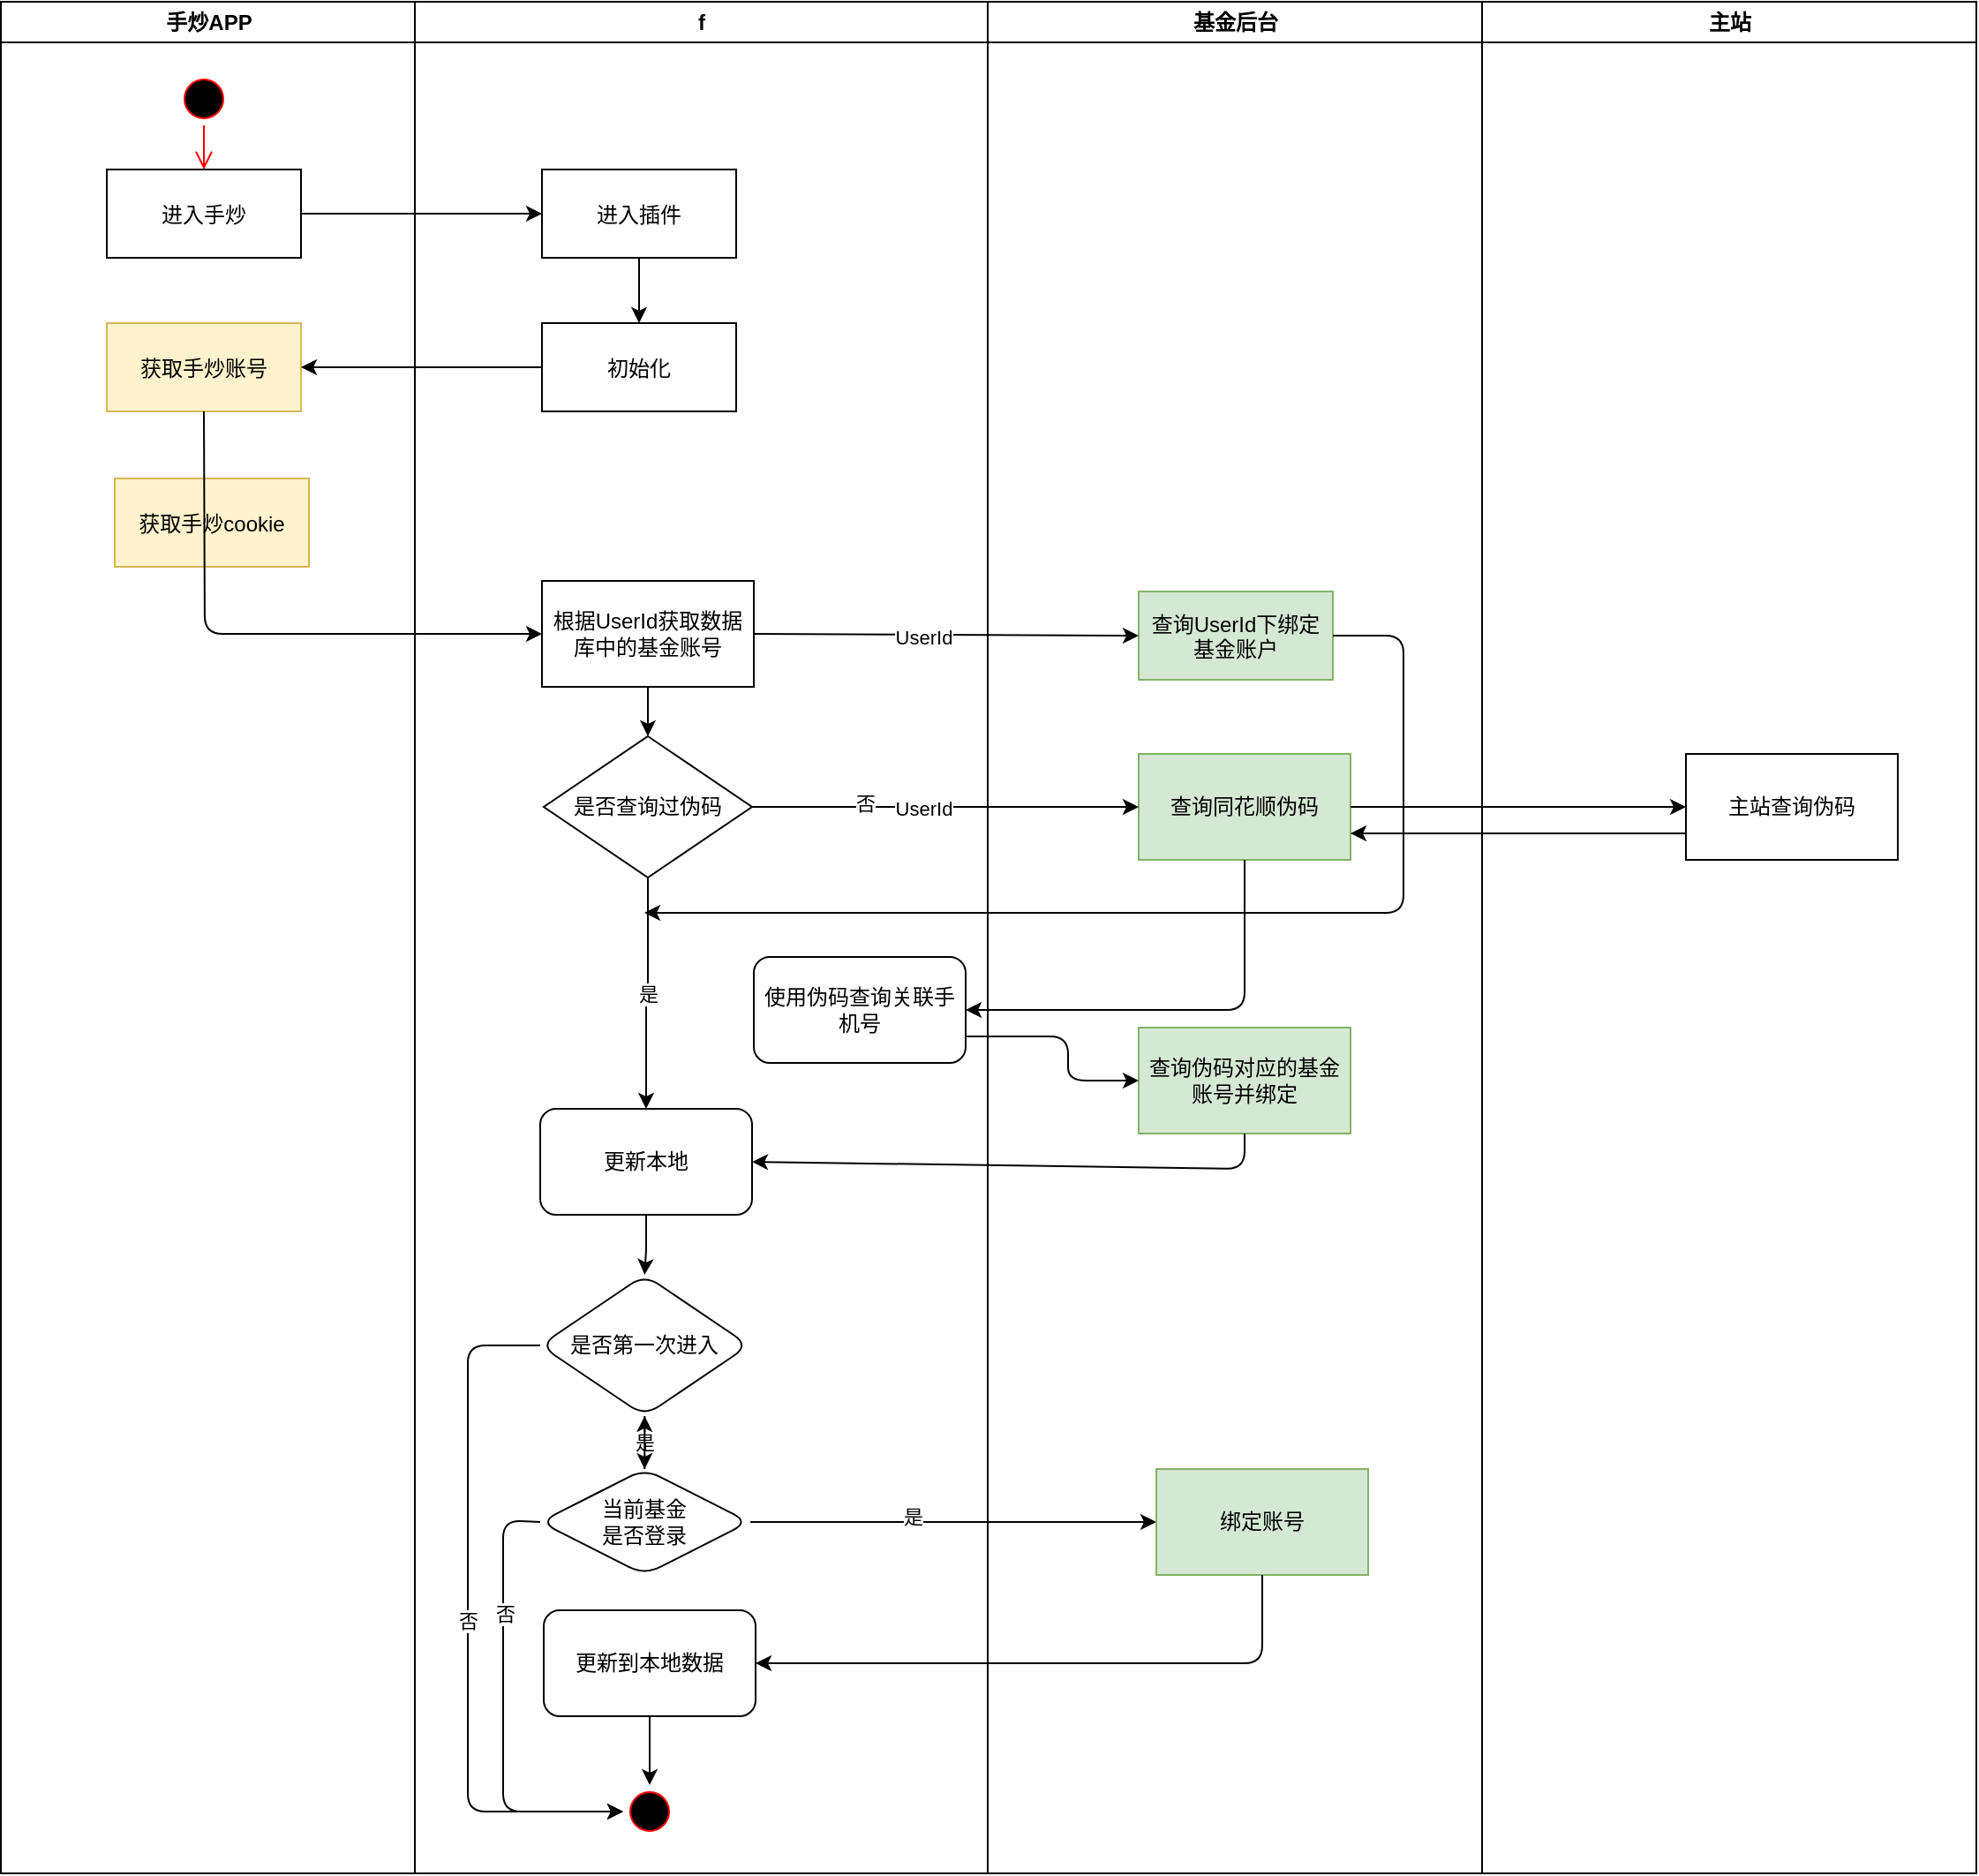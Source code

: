 <mxfile version="14.9.9" type="github">
  <diagram name="Page-1" id="e7e014a7-5840-1c2e-5031-d8a46d1fe8dd">
    <mxGraphModel dx="2842" dy="944" grid="1" gridSize="10" guides="1" tooltips="1" connect="1" arrows="1" fold="1" page="1" pageScale="1" pageWidth="1169" pageHeight="826" background="none" math="0" shadow="0">
      <root>
        <mxCell id="0" />
        <mxCell id="1" parent="0" />
        <mxCell id="2" value="f" style="swimlane;whiteSpace=wrap" parent="1" vertex="1">
          <mxGeometry x="120" y="20" width="324.5" height="1060" as="geometry" />
        </mxCell>
        <mxCell id="Wns041IuqCWwAr4T5Os7-53" value="" style="edgeStyle=orthogonalEdgeStyle;rounded=0;orthogonalLoop=1;jettySize=auto;html=1;" edge="1" parent="2" source="7" target="8">
          <mxGeometry relative="1" as="geometry" />
        </mxCell>
        <mxCell id="7" value="进入插件" style="" parent="2" vertex="1">
          <mxGeometry x="72" y="95" width="110" height="50" as="geometry" />
        </mxCell>
        <mxCell id="8" value="初始化" style="" parent="2" vertex="1">
          <mxGeometry x="72" y="182" width="110" height="50" as="geometry" />
        </mxCell>
        <mxCell id="Wns041IuqCWwAr4T5Os7-78" value="" style="edgeStyle=orthogonalEdgeStyle;rounded=0;orthogonalLoop=1;jettySize=auto;html=1;" edge="1" parent="2" source="Wns041IuqCWwAr4T5Os7-67" target="Wns041IuqCWwAr4T5Os7-77">
          <mxGeometry relative="1" as="geometry" />
        </mxCell>
        <mxCell id="Wns041IuqCWwAr4T5Os7-67" value="根据UserId获取数据库中的基金账号" style="whiteSpace=wrap;html=1;" vertex="1" parent="2">
          <mxGeometry x="72" y="328" width="120" height="60" as="geometry" />
        </mxCell>
        <mxCell id="Wns041IuqCWwAr4T5Os7-86" value="是" style="edgeStyle=orthogonalEdgeStyle;rounded=0;orthogonalLoop=1;jettySize=auto;html=1;entryX=0.5;entryY=0;entryDx=0;entryDy=0;" edge="1" parent="2" source="Wns041IuqCWwAr4T5Os7-77" target="Wns041IuqCWwAr4T5Os7-99">
          <mxGeometry relative="1" as="geometry">
            <mxPoint x="132" y="591" as="targetPoint" />
          </mxGeometry>
        </mxCell>
        <mxCell id="Wns041IuqCWwAr4T5Os7-77" value="是否查询过伪码" style="rhombus;whiteSpace=wrap;html=1;" vertex="1" parent="2">
          <mxGeometry x="73" y="416" width="118" height="80" as="geometry" />
        </mxCell>
        <mxCell id="Wns041IuqCWwAr4T5Os7-94" value="使用伪码查询关联手机号" style="rounded=1;whiteSpace=wrap;html=1;" vertex="1" parent="2">
          <mxGeometry x="192" y="541" width="120" height="60" as="geometry" />
        </mxCell>
        <mxCell id="Wns041IuqCWwAr4T5Os7-104" value="" style="edgeStyle=orthogonalEdgeStyle;rounded=0;orthogonalLoop=1;jettySize=auto;html=1;" edge="1" parent="2" source="Wns041IuqCWwAr4T5Os7-99" target="Wns041IuqCWwAr4T5Os7-103">
          <mxGeometry relative="1" as="geometry" />
        </mxCell>
        <mxCell id="Wns041IuqCWwAr4T5Os7-99" value="更新本地" style="rounded=1;whiteSpace=wrap;html=1;" vertex="1" parent="2">
          <mxGeometry x="71" y="627" width="120" height="60" as="geometry" />
        </mxCell>
        <mxCell id="Wns041IuqCWwAr4T5Os7-103" value="是否第一次进入" style="rhombus;whiteSpace=wrap;html=1;rounded=1;" vertex="1" parent="2">
          <mxGeometry x="71" y="721" width="118.25" height="80" as="geometry" />
        </mxCell>
        <mxCell id="Wns041IuqCWwAr4T5Os7-109" value="是" style="edgeStyle=orthogonalEdgeStyle;rounded=0;orthogonalLoop=1;jettySize=auto;html=1;" edge="1" parent="2" source="Wns041IuqCWwAr4T5Os7-107" target="Wns041IuqCWwAr4T5Os7-103">
          <mxGeometry relative="1" as="geometry" />
        </mxCell>
        <mxCell id="Wns041IuqCWwAr4T5Os7-107" value="当前基金&lt;br&gt;是否登录" style="rhombus;whiteSpace=wrap;html=1;rounded=1;" vertex="1" parent="2">
          <mxGeometry x="71" y="831" width="118.25" height="60" as="geometry" />
        </mxCell>
        <mxCell id="Wns041IuqCWwAr4T5Os7-108" value="" style="edgeStyle=orthogonalEdgeStyle;rounded=0;orthogonalLoop=1;jettySize=auto;html=1;" edge="1" parent="2" source="Wns041IuqCWwAr4T5Os7-103" target="Wns041IuqCWwAr4T5Os7-107">
          <mxGeometry relative="1" as="geometry" />
        </mxCell>
        <mxCell id="Wns041IuqCWwAr4T5Os7-113" value="" style="endArrow=classic;html=1;entryX=0;entryY=0.5;entryDx=0;entryDy=0;" edge="1" parent="2" target="Wns041IuqCWwAr4T5Os7-112">
          <mxGeometry width="50" height="50" relative="1" as="geometry">
            <mxPoint x="190" y="861" as="sourcePoint" />
            <mxPoint x="260" y="861" as="targetPoint" />
          </mxGeometry>
        </mxCell>
        <mxCell id="Wns041IuqCWwAr4T5Os7-114" value="是" style="edgeLabel;html=1;align=center;verticalAlign=middle;resizable=0;points=[];" vertex="1" connectable="0" parent="Wns041IuqCWwAr4T5Os7-113">
          <mxGeometry x="-0.2" y="3" relative="1" as="geometry">
            <mxPoint as="offset" />
          </mxGeometry>
        </mxCell>
        <mxCell id="Wns041IuqCWwAr4T5Os7-121" value="" style="edgeStyle=orthogonalEdgeStyle;rounded=0;orthogonalLoop=1;jettySize=auto;html=1;" edge="1" parent="2" source="Wns041IuqCWwAr4T5Os7-115" target="Wns041IuqCWwAr4T5Os7-120">
          <mxGeometry relative="1" as="geometry" />
        </mxCell>
        <mxCell id="Wns041IuqCWwAr4T5Os7-115" value="更新到本地数据" style="rounded=1;whiteSpace=wrap;html=1;" vertex="1" parent="2">
          <mxGeometry x="73" y="911" width="120" height="60" as="geometry" />
        </mxCell>
        <mxCell id="Wns041IuqCWwAr4T5Os7-120" value="" style="ellipse;shape=startState;fillColor=#000000;strokeColor=#ff0000;" vertex="1" parent="2">
          <mxGeometry x="118" y="1010" width="30" height="30" as="geometry" />
        </mxCell>
        <mxCell id="Wns041IuqCWwAr4T5Os7-122" value="" style="endArrow=classic;html=1;entryX=0;entryY=0.5;entryDx=0;entryDy=0;exitX=0;exitY=0.5;exitDx=0;exitDy=0;" edge="1" parent="2" source="Wns041IuqCWwAr4T5Os7-103" target="Wns041IuqCWwAr4T5Os7-120">
          <mxGeometry width="50" height="50" relative="1" as="geometry">
            <mxPoint x="20" y="790" as="sourcePoint" />
            <mxPoint x="70" y="740" as="targetPoint" />
            <Array as="points">
              <mxPoint x="30" y="761" />
              <mxPoint x="30" y="1025" />
            </Array>
          </mxGeometry>
        </mxCell>
        <mxCell id="Wns041IuqCWwAr4T5Os7-124" value="否" style="edgeLabel;html=1;align=center;verticalAlign=middle;resizable=0;points=[];" vertex="1" connectable="0" parent="Wns041IuqCWwAr4T5Os7-122">
          <mxGeometry x="0.003" relative="1" as="geometry">
            <mxPoint as="offset" />
          </mxGeometry>
        </mxCell>
        <mxCell id="Wns041IuqCWwAr4T5Os7-123" value="" style="endArrow=classic;html=1;entryX=0;entryY=0.5;entryDx=0;entryDy=0;exitX=0;exitY=0.5;exitDx=0;exitDy=0;" edge="1" parent="2" source="Wns041IuqCWwAr4T5Os7-107" target="Wns041IuqCWwAr4T5Os7-120">
          <mxGeometry width="50" height="50" relative="1" as="geometry">
            <mxPoint x="30" y="750" as="sourcePoint" />
            <mxPoint x="80" y="700" as="targetPoint" />
            <Array as="points">
              <mxPoint x="50" y="860" />
              <mxPoint x="50" y="1025" />
            </Array>
          </mxGeometry>
        </mxCell>
        <mxCell id="Wns041IuqCWwAr4T5Os7-125" value="否" style="edgeLabel;html=1;align=center;verticalAlign=middle;resizable=0;points=[];" vertex="1" connectable="0" parent="Wns041IuqCWwAr4T5Os7-123">
          <mxGeometry x="-0.417" y="1" relative="1" as="geometry">
            <mxPoint as="offset" />
          </mxGeometry>
        </mxCell>
        <mxCell id="3" value="基金后台" style="swimlane;whiteSpace=wrap" parent="1" vertex="1">
          <mxGeometry x="444.5" y="20" width="280" height="1060" as="geometry" />
        </mxCell>
        <mxCell id="16" value="查询UserId下绑定&#xa;基金账户" style="fillColor=#d5e8d4;strokeColor=#82b366;" parent="3" vertex="1">
          <mxGeometry x="85.5" y="334" width="110" height="50" as="geometry" />
        </mxCell>
        <mxCell id="Wns041IuqCWwAr4T5Os7-79" value="查询同花顺伪码" style="rounded=0;whiteSpace=wrap;html=1;fillColor=#d5e8d4;strokeColor=#82b366;" vertex="1" parent="3">
          <mxGeometry x="85.5" y="426" width="120" height="60" as="geometry" />
        </mxCell>
        <mxCell id="Wns041IuqCWwAr4T5Os7-97" value="查询伪码对应的基金账号并绑定" style="rounded=0;whiteSpace=wrap;html=1;fillColor=#d5e8d4;strokeColor=#82b366;" vertex="1" parent="3">
          <mxGeometry x="85.5" y="581" width="120" height="60" as="geometry" />
        </mxCell>
        <mxCell id="Wns041IuqCWwAr4T5Os7-112" value="绑定账号" style="rounded=0;whiteSpace=wrap;html=1;fillColor=#d5e8d4;strokeColor=#82b366;" vertex="1" parent="3">
          <mxGeometry x="95.5" y="831" width="120" height="60" as="geometry" />
        </mxCell>
        <mxCell id="4" value="主站" style="swimlane;whiteSpace=wrap" parent="1" vertex="1">
          <mxGeometry x="724.5" y="20" width="280" height="1060" as="geometry" />
        </mxCell>
        <mxCell id="Wns041IuqCWwAr4T5Os7-83" value="主站查询伪码" style="rounded=0;whiteSpace=wrap;html=1;" vertex="1" parent="4">
          <mxGeometry x="115.5" y="426" width="120" height="60" as="geometry" />
        </mxCell>
        <mxCell id="Wns041IuqCWwAr4T5Os7-84" value="" style="endArrow=classic;html=1;entryX=0;entryY=0.5;entryDx=0;entryDy=0;" edge="1" parent="4" target="Wns041IuqCWwAr4T5Os7-83">
          <mxGeometry width="50" height="50" relative="1" as="geometry">
            <mxPoint x="-74.5" y="456" as="sourcePoint" />
            <mxPoint x="-4.5" y="424" as="targetPoint" />
          </mxGeometry>
        </mxCell>
        <mxCell id="Wns041IuqCWwAr4T5Os7-41" value="手炒APP" style="swimlane;whiteSpace=wrap" vertex="1" parent="1">
          <mxGeometry x="-114.5" y="20" width="234.5" height="1060" as="geometry" />
        </mxCell>
        <mxCell id="Wns041IuqCWwAr4T5Os7-42" value="" style="ellipse;shape=startState;fillColor=#000000;strokeColor=#ff0000;" vertex="1" parent="Wns041IuqCWwAr4T5Os7-41">
          <mxGeometry x="100" y="40" width="30" height="30" as="geometry" />
        </mxCell>
        <mxCell id="Wns041IuqCWwAr4T5Os7-43" value="" style="edgeStyle=elbowEdgeStyle;elbow=horizontal;verticalAlign=bottom;endArrow=open;endSize=8;strokeColor=#FF0000;endFill=1;rounded=0" edge="1" parent="Wns041IuqCWwAr4T5Os7-41" source="Wns041IuqCWwAr4T5Os7-42" target="Wns041IuqCWwAr4T5Os7-44">
          <mxGeometry x="100" y="40" as="geometry">
            <mxPoint x="115" y="110" as="targetPoint" />
          </mxGeometry>
        </mxCell>
        <mxCell id="Wns041IuqCWwAr4T5Os7-44" value="进入手炒" style="" vertex="1" parent="Wns041IuqCWwAr4T5Os7-41">
          <mxGeometry x="60" y="95" width="110" height="50" as="geometry" />
        </mxCell>
        <mxCell id="Wns041IuqCWwAr4T5Os7-45" value="获取手炒账号" style="fillColor=#fff2cc;strokeColor=#d6b656;" vertex="1" parent="Wns041IuqCWwAr4T5Os7-41">
          <mxGeometry x="60" y="182" width="110" height="50" as="geometry" />
        </mxCell>
        <mxCell id="Wns041IuqCWwAr4T5Os7-117" value="获取手炒cookie" style="fillColor=#fff2cc;strokeColor=#d6b656;" vertex="1" parent="Wns041IuqCWwAr4T5Os7-41">
          <mxGeometry x="64.5" y="270" width="110" height="50" as="geometry" />
        </mxCell>
        <mxCell id="Wns041IuqCWwAr4T5Os7-52" value="" style="endArrow=classic;html=1;exitX=1;exitY=0.5;exitDx=0;exitDy=0;entryX=0;entryY=0.5;entryDx=0;entryDy=0;" edge="1" parent="1" source="Wns041IuqCWwAr4T5Os7-44" target="7">
          <mxGeometry width="50" height="50" relative="1" as="geometry">
            <mxPoint x="60" y="187" as="sourcePoint" />
            <mxPoint x="220" y="137" as="targetPoint" />
          </mxGeometry>
        </mxCell>
        <mxCell id="Wns041IuqCWwAr4T5Os7-65" value="" style="endArrow=classic;html=1;exitX=1;exitY=0.5;exitDx=0;exitDy=0;entryX=0;entryY=0.5;entryDx=0;entryDy=0;" edge="1" parent="1" source="Wns041IuqCWwAr4T5Os7-67" target="16">
          <mxGeometry width="50" height="50" relative="1" as="geometry">
            <mxPoint x="350" y="338" as="sourcePoint" />
            <mxPoint x="400" y="288" as="targetPoint" />
          </mxGeometry>
        </mxCell>
        <mxCell id="Wns041IuqCWwAr4T5Os7-71" value="UserId" style="edgeLabel;html=1;align=center;verticalAlign=middle;resizable=0;points=[];" vertex="1" connectable="0" parent="Wns041IuqCWwAr4T5Os7-65">
          <mxGeometry x="-0.118" y="-1" relative="1" as="geometry">
            <mxPoint as="offset" />
          </mxGeometry>
        </mxCell>
        <mxCell id="Wns041IuqCWwAr4T5Os7-66" value="" style="endArrow=classic;html=1;entryX=1;entryY=0.5;entryDx=0;entryDy=0;exitX=0;exitY=0.5;exitDx=0;exitDy=0;" edge="1" parent="1" source="8" target="Wns041IuqCWwAr4T5Os7-45">
          <mxGeometry width="50" height="50" relative="1" as="geometry">
            <mxPoint x="290" y="387" as="sourcePoint" />
            <mxPoint x="340" y="337" as="targetPoint" />
          </mxGeometry>
        </mxCell>
        <mxCell id="Wns041IuqCWwAr4T5Os7-80" value="" style="endArrow=classic;html=1;entryX=0;entryY=0.5;entryDx=0;entryDy=0;exitX=1;exitY=0.5;exitDx=0;exitDy=0;" edge="1" parent="1" source="Wns041IuqCWwAr4T5Os7-77" target="Wns041IuqCWwAr4T5Os7-79">
          <mxGeometry width="50" height="50" relative="1" as="geometry">
            <mxPoint x="357" y="477" as="sourcePoint" />
            <mxPoint x="530" y="476.5" as="targetPoint" />
          </mxGeometry>
        </mxCell>
        <mxCell id="Wns041IuqCWwAr4T5Os7-81" value="UserId" style="edgeLabel;html=1;align=center;verticalAlign=middle;resizable=0;points=[];" vertex="1" connectable="0" parent="Wns041IuqCWwAr4T5Os7-80">
          <mxGeometry x="-0.118" y="-1" relative="1" as="geometry">
            <mxPoint as="offset" />
          </mxGeometry>
        </mxCell>
        <mxCell id="Wns041IuqCWwAr4T5Os7-82" value="否" style="edgeLabel;html=1;align=center;verticalAlign=middle;resizable=0;points=[];" vertex="1" connectable="0" parent="Wns041IuqCWwAr4T5Os7-80">
          <mxGeometry x="-0.421" y="2" relative="1" as="geometry">
            <mxPoint as="offset" />
          </mxGeometry>
        </mxCell>
        <mxCell id="Wns041IuqCWwAr4T5Os7-87" value="" style="endArrow=classic;html=1;exitX=1;exitY=0.5;exitDx=0;exitDy=0;" edge="1" parent="1" source="16">
          <mxGeometry width="50" height="50" relative="1" as="geometry">
            <mxPoint x="680" y="379" as="sourcePoint" />
            <mxPoint x="250" y="536" as="targetPoint" />
            <Array as="points">
              <mxPoint x="680" y="379" />
              <mxPoint x="680" y="486" />
              <mxPoint x="680" y="536" />
              <mxPoint x="520" y="536" />
            </Array>
          </mxGeometry>
        </mxCell>
        <mxCell id="Wns041IuqCWwAr4T5Os7-90" value="" style="edgeStyle=orthogonalEdgeStyle;rounded=0;orthogonalLoop=1;jettySize=auto;html=1;entryX=1;entryY=0.75;entryDx=0;entryDy=0;" edge="1" parent="1" source="Wns041IuqCWwAr4T5Os7-83" target="Wns041IuqCWwAr4T5Os7-79">
          <mxGeometry relative="1" as="geometry">
            <mxPoint x="900" y="541" as="targetPoint" />
            <Array as="points">
              <mxPoint x="790" y="491" />
              <mxPoint x="790" y="491" />
            </Array>
          </mxGeometry>
        </mxCell>
        <mxCell id="Wns041IuqCWwAr4T5Os7-96" value="" style="endArrow=classic;html=1;entryX=1;entryY=0.5;entryDx=0;entryDy=0;exitX=0.5;exitY=1;exitDx=0;exitDy=0;" edge="1" parent="1" source="Wns041IuqCWwAr4T5Os7-79" target="Wns041IuqCWwAr4T5Os7-94">
          <mxGeometry width="50" height="50" relative="1" as="geometry">
            <mxPoint x="520" y="641" as="sourcePoint" />
            <mxPoint x="570" y="591" as="targetPoint" />
            <Array as="points">
              <mxPoint x="590" y="591" />
            </Array>
          </mxGeometry>
        </mxCell>
        <mxCell id="Wns041IuqCWwAr4T5Os7-98" value="" style="endArrow=classic;html=1;entryX=0;entryY=0.5;entryDx=0;entryDy=0;exitX=1;exitY=0.75;exitDx=0;exitDy=0;" edge="1" parent="1" source="Wns041IuqCWwAr4T5Os7-94" target="Wns041IuqCWwAr4T5Os7-97">
          <mxGeometry width="50" height="50" relative="1" as="geometry">
            <mxPoint x="270" y="721" as="sourcePoint" />
            <mxPoint x="320" y="671" as="targetPoint" />
            <Array as="points">
              <mxPoint x="490" y="606" />
              <mxPoint x="490" y="631" />
            </Array>
          </mxGeometry>
        </mxCell>
        <mxCell id="Wns041IuqCWwAr4T5Os7-100" value="" style="endArrow=classic;html=1;entryX=1;entryY=0.5;entryDx=0;entryDy=0;exitX=0.5;exitY=1;exitDx=0;exitDy=0;" edge="1" parent="1" source="Wns041IuqCWwAr4T5Os7-97" target="Wns041IuqCWwAr4T5Os7-99">
          <mxGeometry width="50" height="50" relative="1" as="geometry">
            <mxPoint x="570" y="721" as="sourcePoint" />
            <mxPoint x="620" y="671" as="targetPoint" />
            <Array as="points">
              <mxPoint x="590" y="681" />
            </Array>
          </mxGeometry>
        </mxCell>
        <mxCell id="Wns041IuqCWwAr4T5Os7-116" value="" style="endArrow=classic;html=1;exitX=0.5;exitY=1;exitDx=0;exitDy=0;entryX=1;entryY=0.5;entryDx=0;entryDy=0;" edge="1" parent="1" source="Wns041IuqCWwAr4T5Os7-112" target="Wns041IuqCWwAr4T5Os7-115">
          <mxGeometry width="50" height="50" relative="1" as="geometry">
            <mxPoint x="610" y="991" as="sourcePoint" />
            <mxPoint x="660" y="941" as="targetPoint" />
            <Array as="points">
              <mxPoint x="600" y="961" />
            </Array>
          </mxGeometry>
        </mxCell>
        <mxCell id="Wns041IuqCWwAr4T5Os7-119" value="" style="endArrow=classic;html=1;entryX=0;entryY=0.5;entryDx=0;entryDy=0;exitX=0.5;exitY=1;exitDx=0;exitDy=0;" edge="1" parent="1" source="Wns041IuqCWwAr4T5Os7-45" target="Wns041IuqCWwAr4T5Os7-67">
          <mxGeometry width="50" height="50" relative="1" as="geometry">
            <mxPoint x="-10" y="440" as="sourcePoint" />
            <mxPoint x="40" y="390" as="targetPoint" />
            <Array as="points">
              <mxPoint x="1" y="378" />
            </Array>
          </mxGeometry>
        </mxCell>
      </root>
    </mxGraphModel>
  </diagram>
</mxfile>

